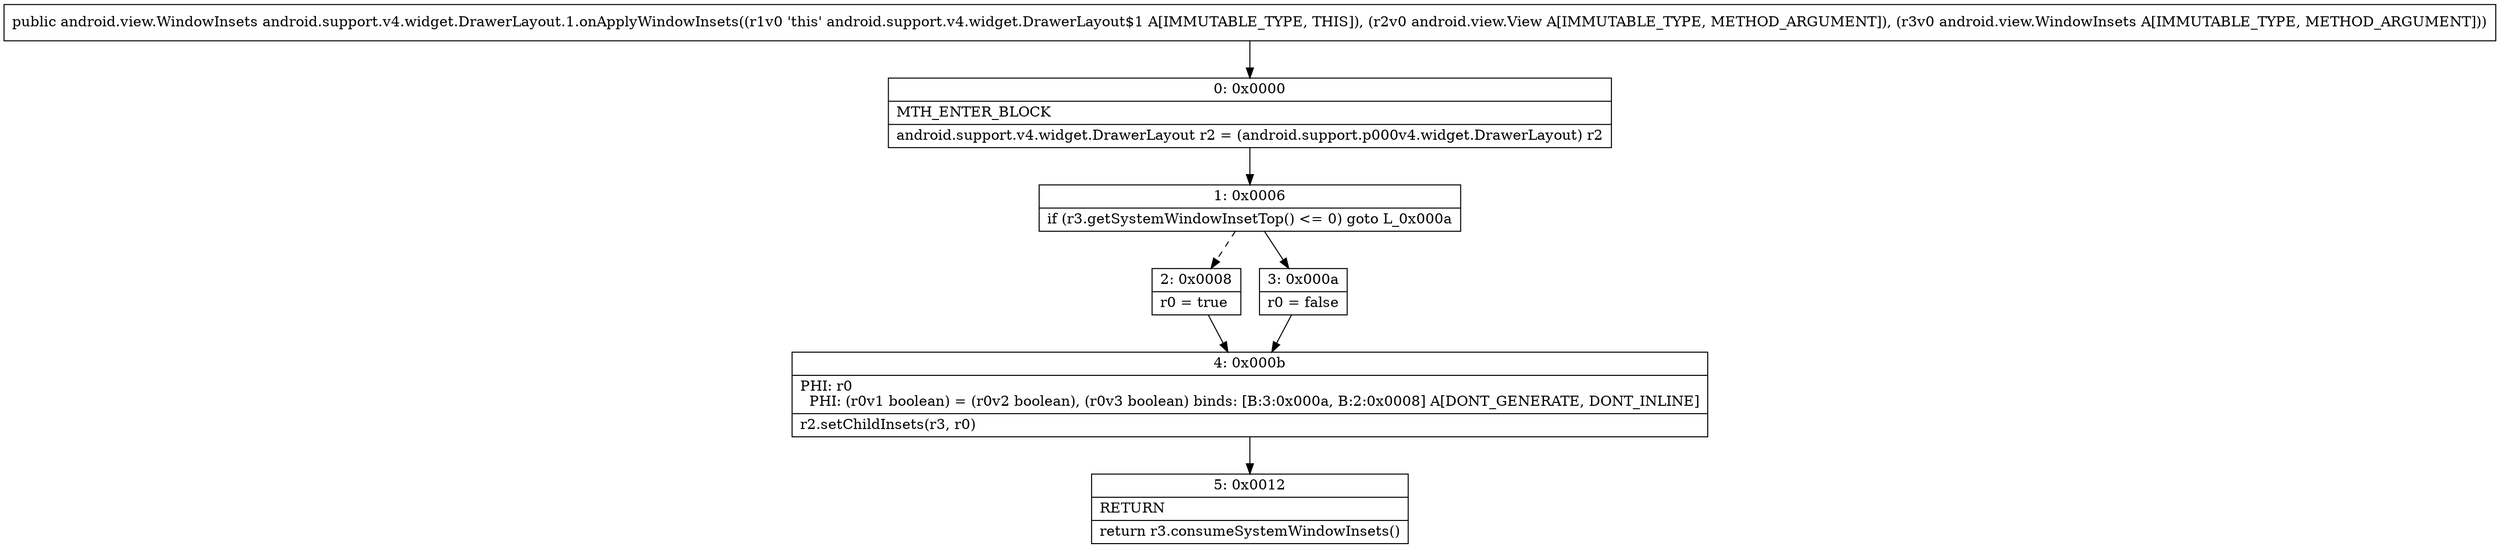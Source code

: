 digraph "CFG forandroid.support.v4.widget.DrawerLayout.1.onApplyWindowInsets(Landroid\/view\/View;Landroid\/view\/WindowInsets;)Landroid\/view\/WindowInsets;" {
Node_0 [shape=record,label="{0\:\ 0x0000|MTH_ENTER_BLOCK\l|android.support.v4.widget.DrawerLayout r2 = (android.support.p000v4.widget.DrawerLayout) r2\l}"];
Node_1 [shape=record,label="{1\:\ 0x0006|if (r3.getSystemWindowInsetTop() \<= 0) goto L_0x000a\l}"];
Node_2 [shape=record,label="{2\:\ 0x0008|r0 = true\l}"];
Node_3 [shape=record,label="{3\:\ 0x000a|r0 = false\l}"];
Node_4 [shape=record,label="{4\:\ 0x000b|PHI: r0 \l  PHI: (r0v1 boolean) = (r0v2 boolean), (r0v3 boolean) binds: [B:3:0x000a, B:2:0x0008] A[DONT_GENERATE, DONT_INLINE]\l|r2.setChildInsets(r3, r0)\l}"];
Node_5 [shape=record,label="{5\:\ 0x0012|RETURN\l|return r3.consumeSystemWindowInsets()\l}"];
MethodNode[shape=record,label="{public android.view.WindowInsets android.support.v4.widget.DrawerLayout.1.onApplyWindowInsets((r1v0 'this' android.support.v4.widget.DrawerLayout$1 A[IMMUTABLE_TYPE, THIS]), (r2v0 android.view.View A[IMMUTABLE_TYPE, METHOD_ARGUMENT]), (r3v0 android.view.WindowInsets A[IMMUTABLE_TYPE, METHOD_ARGUMENT])) }"];
MethodNode -> Node_0;
Node_0 -> Node_1;
Node_1 -> Node_2[style=dashed];
Node_1 -> Node_3;
Node_2 -> Node_4;
Node_3 -> Node_4;
Node_4 -> Node_5;
}

